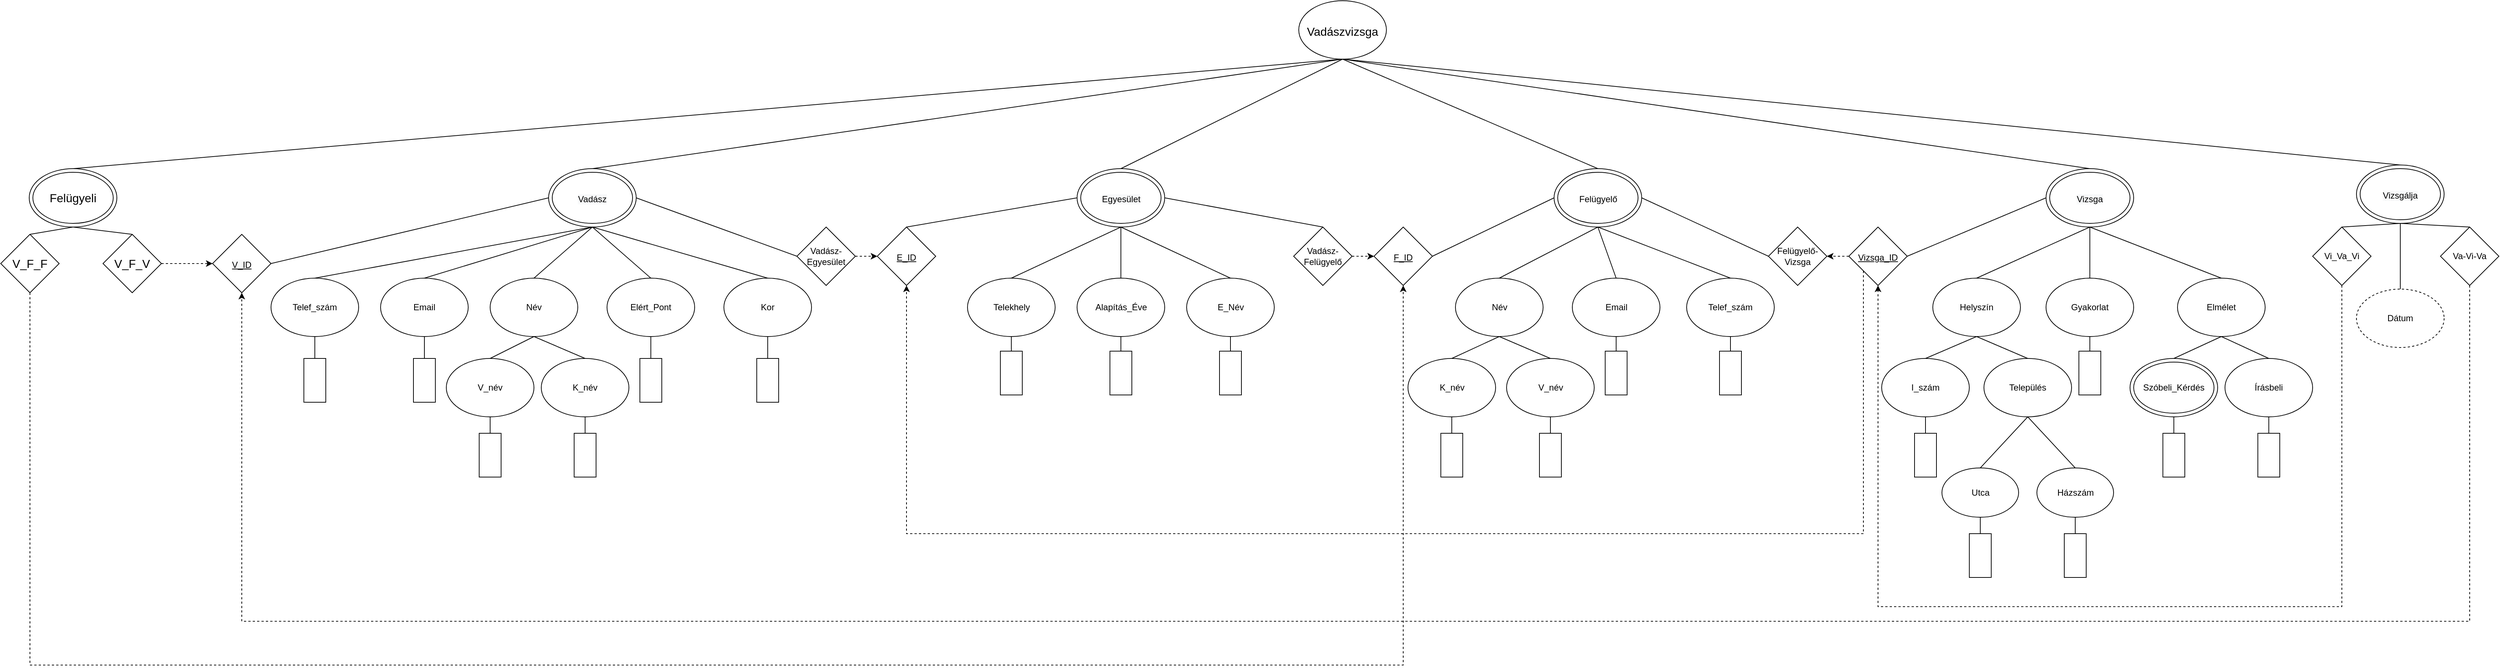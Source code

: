 <mxfile version="20.5.3" type="device"><diagram id="RTgnAq67ckF9Ge4l2F28" name="1 oldal"><mxGraphModel dx="6152" dy="1650" grid="1" gridSize="10" guides="1" tooltips="1" connect="1" arrows="1" fold="1" page="1" pageScale="1" pageWidth="827" pageHeight="1169" math="0" shadow="0"><root><mxCell id="0"/><mxCell id="1" parent="0"/><mxCell id="dfybag_pcMxfu88W1vox-279" value="&lt;font style=&quot;font-size: 16px;&quot;&gt;Vadászvizsga&lt;/font&gt;" style="ellipse;whiteSpace=wrap;html=1;fontSize=24;" parent="1" vertex="1"><mxGeometry x="-863" y="50" width="120" height="80" as="geometry"/></mxCell><mxCell id="dfybag_pcMxfu88W1vox-280" value="" style="ellipse;whiteSpace=wrap;html=1;fontSize=16;" parent="1" vertex="1"><mxGeometry x="-1890" y="280" width="120" height="80" as="geometry"/></mxCell><mxCell id="dfybag_pcMxfu88W1vox-281" value="" style="ellipse;whiteSpace=wrap;html=1;fontSize=16;" parent="1" vertex="1"><mxGeometry x="-513.5" y="280" width="120" height="80" as="geometry"/></mxCell><mxCell id="dfybag_pcMxfu88W1vox-282" value="" style="ellipse;whiteSpace=wrap;html=1;fontSize=16;" parent="1" vertex="1"><mxGeometry x="-1166.5" y="280" width="120" height="80" as="geometry"/></mxCell><mxCell id="dfybag_pcMxfu88W1vox-283" value="&lt;span style=&quot;color: rgb(0, 0, 0); font-family: Helvetica; font-size: 12px; font-style: normal; font-variant-ligatures: normal; font-variant-caps: normal; font-weight: 400; letter-spacing: normal; orphans: 2; text-align: center; text-indent: 0px; text-transform: none; widows: 2; word-spacing: 0px; -webkit-text-stroke-width: 0px; background-color: rgb(248, 249, 250); text-decoration-thickness: initial; text-decoration-style: initial; text-decoration-color: initial; float: none; display: inline !important;&quot;&gt;&lt;br&gt;&lt;/span&gt;" style="ellipse;whiteSpace=wrap;html=1;fontSize=16;" parent="1" vertex="1"><mxGeometry x="160" y="280" width="120" height="80" as="geometry"/></mxCell><mxCell id="dfybag_pcMxfu88W1vox-284" value="V_név" style="ellipse;whiteSpace=wrap;html=1;" parent="1" vertex="1"><mxGeometry x="-578.5" y="540" width="120" height="80" as="geometry"/></mxCell><mxCell id="dfybag_pcMxfu88W1vox-285" value="Név" style="ellipse;whiteSpace=wrap;html=1;" parent="1" vertex="1"><mxGeometry x="-648.5" y="430" width="120" height="80" as="geometry"/></mxCell><mxCell id="dfybag_pcMxfu88W1vox-287" value="Telef_szám" style="ellipse;whiteSpace=wrap;html=1;" parent="1" vertex="1"><mxGeometry x="-332" y="430" width="120" height="80" as="geometry"/></mxCell><mxCell id="dfybag_pcMxfu88W1vox-288" value="K_név" style="ellipse;whiteSpace=wrap;html=1;" parent="1" vertex="1"><mxGeometry x="-713.5" y="540" width="120" height="80" as="geometry"/></mxCell><mxCell id="dfybag_pcMxfu88W1vox-289" value="Elért_Pont" style="ellipse;whiteSpace=wrap;html=1;" parent="1" vertex="1"><mxGeometry x="-1810" y="430" width="120" height="80" as="geometry"/></mxCell><mxCell id="dfybag_pcMxfu88W1vox-290" value="Kor" style="ellipse;whiteSpace=wrap;html=1;" parent="1" vertex="1"><mxGeometry x="-1650" y="430" width="120" height="80" as="geometry"/></mxCell><mxCell id="dfybag_pcMxfu88W1vox-292" value="Név" style="ellipse;whiteSpace=wrap;html=1;" parent="1" vertex="1"><mxGeometry x="-1970" y="430" width="120" height="80" as="geometry"/></mxCell><mxCell id="dfybag_pcMxfu88W1vox-293" value="Email" style="ellipse;whiteSpace=wrap;html=1;" parent="1" vertex="1"><mxGeometry x="-2120" y="430" width="120" height="80" as="geometry"/></mxCell><mxCell id="dfybag_pcMxfu88W1vox-294" value="Telef_szám" style="ellipse;whiteSpace=wrap;html=1;" parent="1" vertex="1"><mxGeometry x="-2270" y="430" width="120" height="80" as="geometry"/></mxCell><mxCell id="dfybag_pcMxfu88W1vox-295" value="K_név" style="ellipse;whiteSpace=wrap;html=1;" parent="1" vertex="1"><mxGeometry x="-1900" y="540" width="120" height="80" as="geometry"/></mxCell><mxCell id="dfybag_pcMxfu88W1vox-296" value="V_név" style="ellipse;whiteSpace=wrap;html=1;" parent="1" vertex="1"><mxGeometry x="-2030" y="540" width="120" height="80" as="geometry"/></mxCell><mxCell id="dfybag_pcMxfu88W1vox-297" value="" style="endArrow=none;html=1;rounded=0;fontSize=24;entryX=0.5;entryY=1;entryDx=0;entryDy=0;exitX=0.5;exitY=0;exitDx=0;exitDy=0;" parent="1" source="dfybag_pcMxfu88W1vox-294" target="dfybag_pcMxfu88W1vox-280" edge="1"><mxGeometry width="50" height="50" relative="1" as="geometry"><mxPoint x="-1800" y="793.75" as="sourcePoint"/><mxPoint x="-1660" y="743.75" as="targetPoint"/></mxGeometry></mxCell><mxCell id="dfybag_pcMxfu88W1vox-298" value="" style="endArrow=none;html=1;rounded=0;fontSize=24;exitX=0.5;exitY=0;exitDx=0;exitDy=0;entryX=0.5;entryY=1;entryDx=0;entryDy=0;" parent="1" source="dfybag_pcMxfu88W1vox-293" target="dfybag_pcMxfu88W1vox-280" edge="1"><mxGeometry width="50" height="50" relative="1" as="geometry"><mxPoint x="-1740.0" y="521.25" as="sourcePoint"/><mxPoint x="-1660" y="743.75" as="targetPoint"/></mxGeometry></mxCell><mxCell id="dfybag_pcMxfu88W1vox-299" value="" style="endArrow=none;html=1;rounded=0;fontSize=24;exitX=0.5;exitY=0;exitDx=0;exitDy=0;entryX=0.5;entryY=1;entryDx=0;entryDy=0;" parent="1" source="dfybag_pcMxfu88W1vox-292" target="dfybag_pcMxfu88W1vox-280" edge="1"><mxGeometry width="50" height="50" relative="1" as="geometry"><mxPoint x="-1740.0" y="611.25" as="sourcePoint"/><mxPoint x="-1660" y="743.75" as="targetPoint"/></mxGeometry></mxCell><mxCell id="dfybag_pcMxfu88W1vox-300" value="" style="endArrow=none;html=1;rounded=0;fontSize=24;exitX=0.5;exitY=0;exitDx=0;exitDy=0;entryX=0.5;entryY=1;entryDx=0;entryDy=0;" parent="1" source="dfybag_pcMxfu88W1vox-289" target="dfybag_pcMxfu88W1vox-280" edge="1"><mxGeometry width="50" height="50" relative="1" as="geometry"><mxPoint x="-1730.0" y="621.25" as="sourcePoint"/><mxPoint x="-1660" y="743.75" as="targetPoint"/></mxGeometry></mxCell><mxCell id="dfybag_pcMxfu88W1vox-301" value="" style="endArrow=none;html=1;rounded=0;fontSize=24;exitX=0.5;exitY=0;exitDx=0;exitDy=0;entryX=0.5;entryY=1;entryDx=0;entryDy=0;" parent="1" source="dfybag_pcMxfu88W1vox-290" target="dfybag_pcMxfu88W1vox-280" edge="1"><mxGeometry width="50" height="50" relative="1" as="geometry"><mxPoint x="-1720.0" y="631.25" as="sourcePoint"/><mxPoint x="-1830" y="370" as="targetPoint"/></mxGeometry></mxCell><mxCell id="dfybag_pcMxfu88W1vox-303" value="" style="endArrow=none;html=1;rounded=0;fontSize=24;exitX=0.5;exitY=0;exitDx=0;exitDy=0;entryX=0.5;entryY=1;entryDx=0;entryDy=0;" parent="1" source="dfybag_pcMxfu88W1vox-296" target="dfybag_pcMxfu88W1vox-292" edge="1"><mxGeometry width="50" height="50" relative="1" as="geometry"><mxPoint x="-1730.0" y="651.25" as="sourcePoint"/><mxPoint x="-1640" y="793.75" as="targetPoint"/></mxGeometry></mxCell><mxCell id="dfybag_pcMxfu88W1vox-304" value="" style="endArrow=none;html=1;rounded=0;fontSize=24;exitX=0.5;exitY=0;exitDx=0;exitDy=0;entryX=0.5;entryY=1;entryDx=0;entryDy=0;" parent="1" source="dfybag_pcMxfu88W1vox-295" target="dfybag_pcMxfu88W1vox-292" edge="1"><mxGeometry width="50" height="50" relative="1" as="geometry"><mxPoint x="-1720.0" y="661.25" as="sourcePoint"/><mxPoint x="-1630" y="803.75" as="targetPoint"/></mxGeometry></mxCell><mxCell id="dfybag_pcMxfu88W1vox-305" value="Email" style="ellipse;whiteSpace=wrap;html=1;" parent="1" vertex="1"><mxGeometry x="-488.5" y="430" width="120" height="80" as="geometry"/></mxCell><mxCell id="dfybag_pcMxfu88W1vox-306" value="" style="endArrow=none;html=1;rounded=0;fontSize=24;exitX=1;exitY=0.5;exitDx=0;exitDy=0;entryX=0;entryY=0.5;entryDx=0;entryDy=0;" parent="1" source="dfybag_pcMxfu88W1vox-401" target="dfybag_pcMxfu88W1vox-281" edge="1"><mxGeometry width="50" height="50" relative="1" as="geometry"><mxPoint x="-660.5" y="430.0" as="sourcePoint"/><mxPoint x="-353.5" y="570" as="targetPoint"/></mxGeometry></mxCell><mxCell id="dfybag_pcMxfu88W1vox-307" value="" style="endArrow=none;html=1;rounded=0;fontSize=24;exitX=0.5;exitY=0;exitDx=0;exitDy=0;entryX=0.5;entryY=1;entryDx=0;entryDy=0;" parent="1" source="dfybag_pcMxfu88W1vox-285" target="dfybag_pcMxfu88W1vox-281" edge="1"><mxGeometry width="50" height="50" relative="1" as="geometry"><mxPoint x="-433.5" y="600" as="sourcePoint"/><mxPoint x="-353.5" y="570" as="targetPoint"/></mxGeometry></mxCell><mxCell id="dfybag_pcMxfu88W1vox-308" value="" style="endArrow=none;html=1;rounded=0;fontSize=24;exitX=0.5;exitY=0;exitDx=0;exitDy=0;entryX=0.5;entryY=1;entryDx=0;entryDy=0;" parent="1" source="dfybag_pcMxfu88W1vox-305" target="dfybag_pcMxfu88W1vox-281" edge="1"><mxGeometry width="50" height="50" relative="1" as="geometry"><mxPoint x="-423.5" y="610" as="sourcePoint"/><mxPoint x="-543.5" y="380" as="targetPoint"/></mxGeometry></mxCell><mxCell id="dfybag_pcMxfu88W1vox-309" value="" style="endArrow=none;html=1;rounded=0;fontSize=24;exitX=0.5;exitY=0;exitDx=0;exitDy=0;entryX=0.5;entryY=1;entryDx=0;entryDy=0;" parent="1" source="dfybag_pcMxfu88W1vox-287" target="dfybag_pcMxfu88W1vox-281" edge="1"><mxGeometry width="50" height="50" relative="1" as="geometry"><mxPoint x="-413.5" y="620" as="sourcePoint"/><mxPoint x="-353.5" y="570" as="targetPoint"/></mxGeometry></mxCell><mxCell id="dfybag_pcMxfu88W1vox-310" value="" style="endArrow=none;html=1;rounded=0;fontSize=24;exitX=0.5;exitY=0;exitDx=0;exitDy=0;entryX=0.5;entryY=1;entryDx=0;entryDy=0;" parent="1" source="dfybag_pcMxfu88W1vox-288" target="dfybag_pcMxfu88W1vox-285" edge="1"><mxGeometry width="50" height="50" relative="1" as="geometry"><mxPoint x="-538.5" y="600" as="sourcePoint"/><mxPoint x="-668.5" y="685" as="targetPoint"/></mxGeometry></mxCell><mxCell id="dfybag_pcMxfu88W1vox-311" value="" style="endArrow=none;html=1;rounded=0;fontSize=24;exitX=0.5;exitY=1;exitDx=0;exitDy=0;entryX=0.5;entryY=0;entryDx=0;entryDy=0;" parent="1" source="dfybag_pcMxfu88W1vox-285" target="dfybag_pcMxfu88W1vox-284" edge="1"><mxGeometry width="50" height="50" relative="1" as="geometry"><mxPoint x="-668.5" y="685" as="sourcePoint"/><mxPoint x="-658.5" y="695" as="targetPoint"/></mxGeometry></mxCell><mxCell id="dfybag_pcMxfu88W1vox-312" value="&lt;span style=&quot;color: rgb(0, 0, 0); font-family: Helvetica; font-size: 12px; font-style: normal; font-variant-ligatures: normal; font-variant-caps: normal; font-weight: 400; letter-spacing: normal; orphans: 2; text-align: center; text-indent: 0px; text-transform: none; widows: 2; word-spacing: 0px; -webkit-text-stroke-width: 0px; background-color: rgb(248, 249, 250); text-decoration-thickness: initial; text-decoration-style: initial; text-decoration-color: initial; float: none; display: inline !important;&quot;&gt;Vadász&lt;/span&gt;" style="ellipse;whiteSpace=wrap;html=1;fontSize=16;" parent="1" vertex="1"><mxGeometry x="-1885" y="285" width="110" height="70" as="geometry"/></mxCell><mxCell id="dfybag_pcMxfu88W1vox-313" value="&lt;span style=&quot;font-size: 12px;&quot;&gt;Felügyelő&lt;/span&gt;" style="ellipse;whiteSpace=wrap;html=1;fontSize=16;" parent="1" vertex="1"><mxGeometry x="-508.5" y="285" width="110" height="70" as="geometry"/></mxCell><mxCell id="dfybag_pcMxfu88W1vox-314" value="&lt;span style=&quot;color: rgb(0, 0, 0); font-family: Helvetica; font-size: 12px; font-style: normal; font-variant-ligatures: normal; font-variant-caps: normal; font-weight: 400; letter-spacing: normal; orphans: 2; text-align: center; text-indent: 0px; text-transform: none; widows: 2; word-spacing: 0px; -webkit-text-stroke-width: 0px; background-color: rgb(248, 249, 250); text-decoration-thickness: initial; text-decoration-style: initial; text-decoration-color: initial; float: none; display: inline !important;&quot;&gt;Egyesület&lt;/span&gt;" style="ellipse;whiteSpace=wrap;html=1;fontSize=16;" parent="1" vertex="1"><mxGeometry x="-1161.5" y="285" width="110" height="70" as="geometry"/></mxCell><mxCell id="dfybag_pcMxfu88W1vox-315" value="&lt;span style=&quot;color: rgb(0, 0, 0); font-family: Helvetica; font-size: 12px; font-style: normal; font-variant-ligatures: normal; font-variant-caps: normal; font-weight: 400; letter-spacing: normal; orphans: 2; text-align: center; text-indent: 0px; text-transform: none; widows: 2; word-spacing: 0px; -webkit-text-stroke-width: 0px; background-color: rgb(248, 249, 250); text-decoration-thickness: initial; text-decoration-style: initial; text-decoration-color: initial; float: none; display: inline !important;&quot;&gt;Vizsga&lt;br&gt;&lt;/span&gt;" style="ellipse;whiteSpace=wrap;html=1;fontSize=16;" parent="1" vertex="1"><mxGeometry x="165" y="285" width="110" height="70" as="geometry"/></mxCell><mxCell id="dfybag_pcMxfu88W1vox-317" value="" style="rounded=0;whiteSpace=wrap;html=1;fontSize=16;" parent="1" vertex="1"><mxGeometry x="-2225" y="540" width="30" height="60" as="geometry"/></mxCell><mxCell id="dfybag_pcMxfu88W1vox-318" value="" style="rounded=0;whiteSpace=wrap;html=1;fontSize=16;" parent="1" vertex="1"><mxGeometry x="-2075" y="540" width="30" height="60" as="geometry"/></mxCell><mxCell id="dfybag_pcMxfu88W1vox-319" value="" style="rounded=0;whiteSpace=wrap;html=1;fontSize=16;" parent="1" vertex="1"><mxGeometry x="-1985" y="642.5" width="30" height="60" as="geometry"/></mxCell><mxCell id="dfybag_pcMxfu88W1vox-320" value="" style="rounded=0;whiteSpace=wrap;html=1;fontSize=16;" parent="1" vertex="1"><mxGeometry x="-1855" y="642.5" width="30" height="60" as="geometry"/></mxCell><mxCell id="dfybag_pcMxfu88W1vox-321" value="" style="rounded=0;whiteSpace=wrap;html=1;fontSize=16;" parent="1" vertex="1"><mxGeometry x="-1765" y="540" width="30" height="60" as="geometry"/></mxCell><mxCell id="dfybag_pcMxfu88W1vox-322" value="" style="rounded=0;whiteSpace=wrap;html=1;fontSize=16;" parent="1" vertex="1"><mxGeometry x="-1605" y="540" width="30" height="60" as="geometry"/></mxCell><mxCell id="dfybag_pcMxfu88W1vox-324" value="" style="endArrow=none;html=1;rounded=0;fontSize=16;entryX=0.5;entryY=1;entryDx=0;entryDy=0;exitX=0.5;exitY=0;exitDx=0;exitDy=0;" parent="1" source="dfybag_pcMxfu88W1vox-317" target="dfybag_pcMxfu88W1vox-294" edge="1"><mxGeometry width="50" height="50" relative="1" as="geometry"><mxPoint x="-1800" y="660" as="sourcePoint"/><mxPoint x="-1750" y="610" as="targetPoint"/></mxGeometry></mxCell><mxCell id="dfybag_pcMxfu88W1vox-325" value="" style="endArrow=none;html=1;rounded=0;fontSize=16;entryX=0.5;entryY=1;entryDx=0;entryDy=0;exitX=0.5;exitY=0;exitDx=0;exitDy=0;" parent="1" source="dfybag_pcMxfu88W1vox-318" target="dfybag_pcMxfu88W1vox-293" edge="1"><mxGeometry width="50" height="50" relative="1" as="geometry"><mxPoint x="-2200" y="550" as="sourcePoint"/><mxPoint x="-2200" y="520" as="targetPoint"/></mxGeometry></mxCell><mxCell id="dfybag_pcMxfu88W1vox-326" value="" style="endArrow=none;html=1;rounded=0;fontSize=16;entryX=0.5;entryY=1;entryDx=0;entryDy=0;exitX=0.5;exitY=0;exitDx=0;exitDy=0;" parent="1" source="dfybag_pcMxfu88W1vox-319" target="dfybag_pcMxfu88W1vox-296" edge="1"><mxGeometry width="50" height="50" relative="1" as="geometry"><mxPoint x="-2190" y="560" as="sourcePoint"/><mxPoint x="-2190" y="530" as="targetPoint"/></mxGeometry></mxCell><mxCell id="dfybag_pcMxfu88W1vox-327" value="" style="endArrow=none;html=1;rounded=0;fontSize=16;entryX=0.5;entryY=1;entryDx=0;entryDy=0;exitX=0.5;exitY=0;exitDx=0;exitDy=0;" parent="1" source="dfybag_pcMxfu88W1vox-320" target="dfybag_pcMxfu88W1vox-295" edge="1"><mxGeometry width="50" height="50" relative="1" as="geometry"><mxPoint x="-2180" y="570" as="sourcePoint"/><mxPoint x="-2180" y="540" as="targetPoint"/></mxGeometry></mxCell><mxCell id="dfybag_pcMxfu88W1vox-328" value="" style="endArrow=none;html=1;rounded=0;fontSize=16;entryX=0.5;entryY=1;entryDx=0;entryDy=0;exitX=0.5;exitY=0;exitDx=0;exitDy=0;" parent="1" source="dfybag_pcMxfu88W1vox-321" target="dfybag_pcMxfu88W1vox-289" edge="1"><mxGeometry width="50" height="50" relative="1" as="geometry"><mxPoint x="-1830" y="652.5" as="sourcePoint"/><mxPoint x="-1830" y="630" as="targetPoint"/></mxGeometry></mxCell><mxCell id="dfybag_pcMxfu88W1vox-329" value="" style="endArrow=none;html=1;rounded=0;fontSize=16;entryX=0.5;entryY=1;entryDx=0;entryDy=0;exitX=0.5;exitY=0;exitDx=0;exitDy=0;" parent="1" source="dfybag_pcMxfu88W1vox-322" target="dfybag_pcMxfu88W1vox-290" edge="1"><mxGeometry width="50" height="50" relative="1" as="geometry"><mxPoint x="-1740" y="550" as="sourcePoint"/><mxPoint x="-1740" y="520" as="targetPoint"/></mxGeometry></mxCell><mxCell id="dfybag_pcMxfu88W1vox-332" value="" style="rounded=0;whiteSpace=wrap;html=1;fontSize=16;" parent="1" vertex="1"><mxGeometry x="-668.5" y="642.5" width="30" height="60" as="geometry"/></mxCell><mxCell id="dfybag_pcMxfu88W1vox-333" value="" style="rounded=0;whiteSpace=wrap;html=1;fontSize=16;" parent="1" vertex="1"><mxGeometry x="-533.5" y="642.5" width="30" height="60" as="geometry"/></mxCell><mxCell id="dfybag_pcMxfu88W1vox-334" value="" style="rounded=0;whiteSpace=wrap;html=1;fontSize=16;" parent="1" vertex="1"><mxGeometry x="-443.5" y="530" width="30" height="60" as="geometry"/></mxCell><mxCell id="dfybag_pcMxfu88W1vox-335" value="" style="rounded=0;whiteSpace=wrap;html=1;fontSize=16;" parent="1" vertex="1"><mxGeometry x="-287" y="530" width="30" height="60" as="geometry"/></mxCell><mxCell id="dfybag_pcMxfu88W1vox-337" value="" style="endArrow=none;html=1;rounded=0;fontSize=24;exitX=0.5;exitY=0;exitDx=0;exitDy=0;entryX=0.5;entryY=1;entryDx=0;entryDy=0;" parent="1" source="dfybag_pcMxfu88W1vox-332" target="dfybag_pcMxfu88W1vox-288" edge="1"><mxGeometry width="50" height="50" relative="1" as="geometry"><mxPoint x="-735.5" y="540" as="sourcePoint"/><mxPoint x="-735.5" y="520" as="targetPoint"/></mxGeometry></mxCell><mxCell id="dfybag_pcMxfu88W1vox-338" value="" style="endArrow=none;html=1;rounded=0;fontSize=24;exitX=0.5;exitY=0;exitDx=0;exitDy=0;entryX=0.5;entryY=1;entryDx=0;entryDy=0;" parent="1" source="dfybag_pcMxfu88W1vox-333" target="dfybag_pcMxfu88W1vox-284" edge="1"><mxGeometry width="50" height="50" relative="1" as="geometry"><mxPoint x="-643.5" y="652.5" as="sourcePoint"/><mxPoint x="-643.5" y="630" as="targetPoint"/></mxGeometry></mxCell><mxCell id="dfybag_pcMxfu88W1vox-339" value="" style="endArrow=none;html=1;rounded=0;fontSize=24;entryX=0.5;entryY=1;entryDx=0;entryDy=0;exitX=0.5;exitY=0;exitDx=0;exitDy=0;" parent="1" source="dfybag_pcMxfu88W1vox-334" target="dfybag_pcMxfu88W1vox-305" edge="1"><mxGeometry width="50" height="50" relative="1" as="geometry"><mxPoint x="-468.5" y="520" as="sourcePoint"/><mxPoint x="-508.5" y="630" as="targetPoint"/></mxGeometry></mxCell><mxCell id="dfybag_pcMxfu88W1vox-340" value="" style="endArrow=none;html=1;rounded=0;fontSize=24;exitX=0.5;exitY=0;exitDx=0;exitDy=0;entryX=0.5;entryY=1;entryDx=0;entryDy=0;" parent="1" source="dfybag_pcMxfu88W1vox-335" target="dfybag_pcMxfu88W1vox-287" edge="1"><mxGeometry width="50" height="50" relative="1" as="geometry"><mxPoint x="-418.5" y="540" as="sourcePoint"/><mxPoint x="-248.5" y="520" as="targetPoint"/></mxGeometry></mxCell><mxCell id="dfybag_pcMxfu88W1vox-341" value="E_Név" style="ellipse;whiteSpace=wrap;html=1;" parent="1" vertex="1"><mxGeometry x="-1016.5" y="430" width="120" height="80" as="geometry"/></mxCell><mxCell id="dfybag_pcMxfu88W1vox-342" value="Telekhely" style="ellipse;whiteSpace=wrap;html=1;" parent="1" vertex="1"><mxGeometry x="-1316.5" y="430" width="120" height="80" as="geometry"/></mxCell><mxCell id="dfybag_pcMxfu88W1vox-343" value="Alapítás_Éve" style="ellipse;whiteSpace=wrap;html=1;" parent="1" vertex="1"><mxGeometry x="-1166.5" y="430" width="120" height="80" as="geometry"/></mxCell><mxCell id="dfybag_pcMxfu88W1vox-345" value="" style="endArrow=none;html=1;rounded=0;fontSize=24;exitX=0.5;exitY=0;exitDx=0;exitDy=0;entryX=0.5;entryY=1;entryDx=0;entryDy=0;" parent="1" source="dfybag_pcMxfu88W1vox-341" target="dfybag_pcMxfu88W1vox-282" edge="1"><mxGeometry width="50" height="50" relative="1" as="geometry"><mxPoint x="-1956.5" y="407.5" as="sourcePoint"/><mxPoint x="-1046.5" y="480" as="targetPoint"/></mxGeometry></mxCell><mxCell id="dfybag_pcMxfu88W1vox-347" value="" style="endArrow=none;html=1;rounded=0;fontSize=24;exitX=0.5;exitY=0;exitDx=0;exitDy=0;entryX=0.5;entryY=1;entryDx=0;entryDy=0;" parent="1" source="dfybag_pcMxfu88W1vox-343" target="dfybag_pcMxfu88W1vox-282" edge="1"><mxGeometry width="50" height="50" relative="1" as="geometry"><mxPoint x="-946.5" y="370" as="sourcePoint"/><mxPoint x="-1046.5" y="480" as="targetPoint"/></mxGeometry></mxCell><mxCell id="dfybag_pcMxfu88W1vox-348" value="" style="endArrow=none;html=1;rounded=0;fontSize=24;exitX=0.5;exitY=0;exitDx=0;exitDy=0;entryX=0.5;entryY=1;entryDx=0;entryDy=0;" parent="1" source="dfybag_pcMxfu88W1vox-342" target="dfybag_pcMxfu88W1vox-282" edge="1"><mxGeometry width="50" height="50" relative="1" as="geometry"><mxPoint x="-936.5" y="380" as="sourcePoint"/><mxPoint x="-1046.5" y="480" as="targetPoint"/></mxGeometry></mxCell><mxCell id="dfybag_pcMxfu88W1vox-349" value="" style="rounded=0;whiteSpace=wrap;html=1;fontSize=16;" parent="1" vertex="1"><mxGeometry x="-1271.5" y="530" width="30" height="60" as="geometry"/></mxCell><mxCell id="dfybag_pcMxfu88W1vox-350" value="" style="endArrow=none;html=1;rounded=0;fontSize=24;exitX=0.5;exitY=0;exitDx=0;exitDy=0;entryX=0.5;entryY=1;entryDx=0;entryDy=0;" parent="1" source="dfybag_pcMxfu88W1vox-349" target="dfybag_pcMxfu88W1vox-342" edge="1"><mxGeometry width="50" height="50" relative="1" as="geometry"><mxPoint x="-1403" y="540" as="sourcePoint"/><mxPoint x="-1201.5" y="550" as="targetPoint"/></mxGeometry></mxCell><mxCell id="dfybag_pcMxfu88W1vox-351" value="" style="rounded=0;whiteSpace=wrap;html=1;fontSize=16;" parent="1" vertex="1"><mxGeometry x="-1121.5" y="530" width="30" height="60" as="geometry"/></mxCell><mxCell id="dfybag_pcMxfu88W1vox-353" value="" style="rounded=0;whiteSpace=wrap;html=1;fontSize=16;" parent="1" vertex="1"><mxGeometry x="-971.5" y="530" width="30" height="60" as="geometry"/></mxCell><mxCell id="dfybag_pcMxfu88W1vox-354" value="" style="endArrow=none;html=1;rounded=0;fontSize=24;exitX=0.5;exitY=0;exitDx=0;exitDy=0;entryX=0.5;entryY=1;entryDx=0;entryDy=0;" parent="1" source="dfybag_pcMxfu88W1vox-351" target="dfybag_pcMxfu88W1vox-343" edge="1"><mxGeometry width="50" height="50" relative="1" as="geometry"><mxPoint x="-1246.5" y="540" as="sourcePoint"/><mxPoint x="-1246.5" y="520" as="targetPoint"/></mxGeometry></mxCell><mxCell id="dfybag_pcMxfu88W1vox-356" value="" style="endArrow=none;html=1;rounded=0;fontSize=24;exitX=0.5;exitY=0;exitDx=0;exitDy=0;entryX=0.5;entryY=1;entryDx=0;entryDy=0;" parent="1" source="dfybag_pcMxfu88W1vox-353" target="dfybag_pcMxfu88W1vox-341" edge="1"><mxGeometry width="50" height="50" relative="1" as="geometry"><mxPoint x="-1376.5" y="560" as="sourcePoint"/><mxPoint x="-1376.5" y="540" as="targetPoint"/></mxGeometry></mxCell><mxCell id="dfybag_pcMxfu88W1vox-357" value="" style="ellipse;whiteSpace=wrap;html=1;" parent="1" vertex="1"><mxGeometry x="275" y="540" width="120" height="80" as="geometry"/></mxCell><mxCell id="dfybag_pcMxfu88W1vox-358" value="Gyakorlat" style="ellipse;whiteSpace=wrap;html=1;" parent="1" vertex="1"><mxGeometry x="160" y="430" width="120" height="80" as="geometry"/></mxCell><mxCell id="dfybag_pcMxfu88W1vox-359" value="Helyszín" style="ellipse;whiteSpace=wrap;html=1;" parent="1" vertex="1"><mxGeometry x="5" y="430" width="120" height="80" as="geometry"/></mxCell><mxCell id="dfybag_pcMxfu88W1vox-361" value="Elmélet" style="ellipse;whiteSpace=wrap;html=1;" parent="1" vertex="1"><mxGeometry x="340" y="430" width="120" height="80" as="geometry"/></mxCell><mxCell id="dfybag_pcMxfu88W1vox-362" value="Írásbeli" style="ellipse;whiteSpace=wrap;html=1;" parent="1" vertex="1"><mxGeometry x="405" y="540" width="120" height="80" as="geometry"/></mxCell><mxCell id="dfybag_pcMxfu88W1vox-363" value="I_szám" style="ellipse;whiteSpace=wrap;html=1;" parent="1" vertex="1"><mxGeometry x="-65" y="540" width="120" height="80" as="geometry"/></mxCell><mxCell id="dfybag_pcMxfu88W1vox-364" value="Település" style="ellipse;whiteSpace=wrap;html=1;" parent="1" vertex="1"><mxGeometry x="75" y="540" width="120" height="80" as="geometry"/></mxCell><mxCell id="dfybag_pcMxfu88W1vox-365" value="Házszám" style="ellipse;whiteSpace=wrap;html=1;" parent="1" vertex="1"><mxGeometry x="147.5" y="690" width="105" height="67.5" as="geometry"/></mxCell><mxCell id="dfybag_pcMxfu88W1vox-366" value="Utca" style="ellipse;whiteSpace=wrap;html=1;" parent="1" vertex="1"><mxGeometry x="17.5" y="690" width="105" height="67.5" as="geometry"/></mxCell><mxCell id="dfybag_pcMxfu88W1vox-367" value="" style="endArrow=none;html=1;rounded=0;fontSize=24;exitX=0.5;exitY=0;exitDx=0;exitDy=0;entryX=0.5;entryY=1;entryDx=0;entryDy=0;" parent="1" source="dfybag_pcMxfu88W1vox-358" target="dfybag_pcMxfu88W1vox-283" edge="1"><mxGeometry width="50" height="50" relative="1" as="geometry"><mxPoint x="480" y="310" as="sourcePoint"/><mxPoint x="390" y="500.0" as="targetPoint"/></mxGeometry></mxCell><mxCell id="dfybag_pcMxfu88W1vox-369" value="" style="endArrow=none;html=1;rounded=0;fontSize=24;exitX=0.5;exitY=0;exitDx=0;exitDy=0;entryX=0.5;entryY=1;entryDx=0;entryDy=0;" parent="1" source="dfybag_pcMxfu88W1vox-361" target="dfybag_pcMxfu88W1vox-283" edge="1"><mxGeometry width="50" height="50" relative="1" as="geometry"><mxPoint x="480" y="567.5" as="sourcePoint"/><mxPoint x="390" y="500.0" as="targetPoint"/></mxGeometry></mxCell><mxCell id="dfybag_pcMxfu88W1vox-370" value="" style="endArrow=none;html=1;rounded=0;fontSize=24;exitX=0.5;exitY=0;exitDx=0;exitDy=0;entryX=0.5;entryY=1;entryDx=0;entryDy=0;" parent="1" source="dfybag_pcMxfu88W1vox-359" target="dfybag_pcMxfu88W1vox-283" edge="1"><mxGeometry width="50" height="50" relative="1" as="geometry"><mxPoint x="480" y="662.5" as="sourcePoint"/><mxPoint x="390" y="500.0" as="targetPoint"/></mxGeometry></mxCell><mxCell id="dfybag_pcMxfu88W1vox-371" value="" style="endArrow=none;html=1;rounded=0;fontSize=24;exitX=0.5;exitY=0;exitDx=0;exitDy=0;entryX=0.5;entryY=1;entryDx=0;entryDy=0;" parent="1" source="dfybag_pcMxfu88W1vox-362" target="dfybag_pcMxfu88W1vox-361" edge="1"><mxGeometry width="50" height="50" relative="1" as="geometry"><mxPoint x="390" y="570" as="sourcePoint"/><mxPoint x="310" y="317.5" as="targetPoint"/></mxGeometry></mxCell><mxCell id="dfybag_pcMxfu88W1vox-372" value="" style="endArrow=none;html=1;rounded=0;fontSize=24;entryX=0.5;entryY=1;entryDx=0;entryDy=0;exitX=0.5;exitY=0;exitDx=0;exitDy=0;" parent="1" source="dfybag_pcMxfu88W1vox-357" target="dfybag_pcMxfu88W1vox-361" edge="1"><mxGeometry width="50" height="50" relative="1" as="geometry"><mxPoint x="410" y="530" as="sourcePoint"/><mxPoint x="510" y="470" as="targetPoint"/></mxGeometry></mxCell><mxCell id="dfybag_pcMxfu88W1vox-373" value="" style="endArrow=none;html=1;rounded=0;fontSize=24;exitX=0.5;exitY=1;exitDx=0;exitDy=0;entryX=0.5;entryY=0;entryDx=0;entryDy=0;" parent="1" source="dfybag_pcMxfu88W1vox-359" target="dfybag_pcMxfu88W1vox-363" edge="1"><mxGeometry width="50" height="50" relative="1" as="geometry"><mxPoint x="225" y="762.5" as="sourcePoint"/><mxPoint x="145" y="510" as="targetPoint"/></mxGeometry></mxCell><mxCell id="dfybag_pcMxfu88W1vox-374" value="" style="endArrow=none;html=1;rounded=0;fontSize=24;exitX=0.5;exitY=1;exitDx=0;exitDy=0;entryX=0.5;entryY=0;entryDx=0;entryDy=0;" parent="1" source="dfybag_pcMxfu88W1vox-359" target="dfybag_pcMxfu88W1vox-364" edge="1"><mxGeometry width="50" height="50" relative="1" as="geometry"><mxPoint x="345" y="762.5" as="sourcePoint"/><mxPoint x="405" y="713.75" as="targetPoint"/></mxGeometry></mxCell><mxCell id="dfybag_pcMxfu88W1vox-375" value="" style="endArrow=none;html=1;rounded=0;fontSize=24;exitX=0.5;exitY=1;exitDx=0;exitDy=0;entryX=0.5;entryY=0;entryDx=0;entryDy=0;" parent="1" source="dfybag_pcMxfu88W1vox-364" target="dfybag_pcMxfu88W1vox-365" edge="1"><mxGeometry width="50" height="50" relative="1" as="geometry"><mxPoint x="345" y="762.5" as="sourcePoint"/><mxPoint x="405" y="811.25" as="targetPoint"/></mxGeometry></mxCell><mxCell id="dfybag_pcMxfu88W1vox-376" value="" style="endArrow=none;html=1;rounded=0;fontSize=24;exitX=0.5;exitY=1;exitDx=0;exitDy=0;entryX=0.5;entryY=0;entryDx=0;entryDy=0;" parent="1" source="dfybag_pcMxfu88W1vox-364" target="dfybag_pcMxfu88W1vox-366" edge="1"><mxGeometry width="50" height="50" relative="1" as="geometry"><mxPoint x="525" y="811.25" as="sourcePoint"/><mxPoint x="585" y="766.25" as="targetPoint"/></mxGeometry></mxCell><mxCell id="dfybag_pcMxfu88W1vox-377" value="Szóbeli_Kérdés" style="ellipse;whiteSpace=wrap;html=1;" parent="1" vertex="1"><mxGeometry x="280" y="545" width="110" height="70" as="geometry"/></mxCell><mxCell id="dfybag_pcMxfu88W1vox-378" value="" style="rounded=0;whiteSpace=wrap;html=1;fontSize=16;" parent="1" vertex="1"><mxGeometry x="205" y="530" width="30" height="60" as="geometry"/></mxCell><mxCell id="dfybag_pcMxfu88W1vox-380" value="" style="rounded=0;whiteSpace=wrap;html=1;fontSize=16;" parent="1" vertex="1"><mxGeometry x="-20" y="642.5" width="30" height="60" as="geometry"/></mxCell><mxCell id="dfybag_pcMxfu88W1vox-381" value="" style="rounded=0;whiteSpace=wrap;html=1;fontSize=16;" parent="1" vertex="1"><mxGeometry x="55" y="780" width="30" height="60" as="geometry"/></mxCell><mxCell id="dfybag_pcMxfu88W1vox-382" value="" style="rounded=0;whiteSpace=wrap;html=1;fontSize=16;" parent="1" vertex="1"><mxGeometry x="185" y="780" width="30" height="60" as="geometry"/></mxCell><mxCell id="dfybag_pcMxfu88W1vox-385" value="" style="endArrow=none;html=1;rounded=0;fontSize=24;exitX=0.5;exitY=1;exitDx=0;exitDy=0;entryX=0.5;entryY=0;entryDx=0;entryDy=0;" parent="1" source="dfybag_pcMxfu88W1vox-358" target="dfybag_pcMxfu88W1vox-378" edge="1"><mxGeometry width="50" height="50" relative="1" as="geometry"><mxPoint x="65" y="510" as="sourcePoint"/><mxPoint x="135" y="540" as="targetPoint"/></mxGeometry></mxCell><mxCell id="dfybag_pcMxfu88W1vox-386" value="" style="rounded=0;whiteSpace=wrap;html=1;fontSize=16;" parent="1" vertex="1"><mxGeometry x="320" y="642.5" width="30" height="60" as="geometry"/></mxCell><mxCell id="dfybag_pcMxfu88W1vox-387" value="" style="rounded=0;whiteSpace=wrap;html=1;fontSize=16;" parent="1" vertex="1"><mxGeometry x="450" y="642.5" width="30" height="60" as="geometry"/></mxCell><mxCell id="dfybag_pcMxfu88W1vox-389" value="" style="endArrow=none;html=1;rounded=0;fontSize=24;exitX=0.5;exitY=1;exitDx=0;exitDy=0;entryX=0.5;entryY=0;entryDx=0;entryDy=0;" parent="1" source="dfybag_pcMxfu88W1vox-357" target="dfybag_pcMxfu88W1vox-386" edge="1"><mxGeometry width="50" height="50" relative="1" as="geometry"><mxPoint x="250" y="520" as="sourcePoint"/><mxPoint x="250" y="540" as="targetPoint"/></mxGeometry></mxCell><mxCell id="dfybag_pcMxfu88W1vox-390" value="" style="endArrow=none;html=1;rounded=0;fontSize=24;exitX=0.5;exitY=1;exitDx=0;exitDy=0;entryX=0.5;entryY=0;entryDx=0;entryDy=0;" parent="1" source="dfybag_pcMxfu88W1vox-362" target="dfybag_pcMxfu88W1vox-387" edge="1"><mxGeometry width="50" height="50" relative="1" as="geometry"><mxPoint x="345" y="630" as="sourcePoint"/><mxPoint x="342" y="652.5" as="targetPoint"/></mxGeometry></mxCell><mxCell id="dfybag_pcMxfu88W1vox-391" value="" style="endArrow=none;html=1;rounded=0;fontSize=24;exitX=0.5;exitY=0;exitDx=0;exitDy=0;entryX=0.5;entryY=1;entryDx=0;entryDy=0;" parent="1" source="dfybag_pcMxfu88W1vox-280" target="dfybag_pcMxfu88W1vox-279" edge="1"><mxGeometry width="50" height="50" relative="1" as="geometry"><mxPoint x="-1420" y="440" as="sourcePoint"/><mxPoint x="-1820" y="370" as="targetPoint"/></mxGeometry></mxCell><mxCell id="dfybag_pcMxfu88W1vox-392" value="" style="endArrow=none;html=1;rounded=0;fontSize=24;exitX=0.5;exitY=0;exitDx=0;exitDy=0;entryX=0.5;entryY=1;entryDx=0;entryDy=0;" parent="1" source="dfybag_pcMxfu88W1vox-281" target="dfybag_pcMxfu88W1vox-279" edge="1"><mxGeometry width="50" height="50" relative="1" as="geometry"><mxPoint x="-1410" y="450" as="sourcePoint"/><mxPoint x="-1810" y="380" as="targetPoint"/></mxGeometry></mxCell><mxCell id="dfybag_pcMxfu88W1vox-393" value="" style="endArrow=none;html=1;rounded=0;fontSize=24;exitX=0.5;exitY=0;exitDx=0;exitDy=0;entryX=0.5;entryY=1;entryDx=0;entryDy=0;" parent="1" source="dfybag_pcMxfu88W1vox-282" target="dfybag_pcMxfu88W1vox-279" edge="1"><mxGeometry width="50" height="50" relative="1" as="geometry"><mxPoint x="-1060" y="270" as="sourcePoint"/><mxPoint x="-1210" y="180" as="targetPoint"/></mxGeometry></mxCell><mxCell id="dfybag_pcMxfu88W1vox-394" value="" style="endArrow=none;html=1;rounded=0;fontSize=24;exitX=0.5;exitY=0;exitDx=0;exitDy=0;entryX=0.5;entryY=1;entryDx=0;entryDy=0;" parent="1" source="dfybag_pcMxfu88W1vox-283" target="dfybag_pcMxfu88W1vox-279" edge="1"><mxGeometry width="50" height="50" relative="1" as="geometry"><mxPoint x="-390" y="270" as="sourcePoint"/><mxPoint x="-1220" y="230" as="targetPoint"/></mxGeometry></mxCell><mxCell id="dfybag_pcMxfu88W1vox-395" value="" style="endArrow=none;html=1;rounded=0;fontSize=24;exitX=0.5;exitY=1;exitDx=0;exitDy=0;entryX=0.5;entryY=0;entryDx=0;entryDy=0;" parent="1" source="dfybag_pcMxfu88W1vox-363" target="dfybag_pcMxfu88W1vox-380" edge="1"><mxGeometry width="50" height="50" relative="1" as="geometry"><mxPoint x="145.0" y="630" as="sourcePoint"/><mxPoint x="80.0" y="700" as="targetPoint"/></mxGeometry></mxCell><mxCell id="dfybag_pcMxfu88W1vox-396" value="" style="endArrow=none;html=1;rounded=0;fontSize=24;exitX=0.5;exitY=1;exitDx=0;exitDy=0;entryX=0.5;entryY=0;entryDx=0;entryDy=0;" parent="1" source="dfybag_pcMxfu88W1vox-366" target="dfybag_pcMxfu88W1vox-381" edge="1"><mxGeometry width="50" height="50" relative="1" as="geometry"><mxPoint x="5.0" y="630" as="sourcePoint"/><mxPoint x="5.0" y="652.5" as="targetPoint"/></mxGeometry></mxCell><mxCell id="dfybag_pcMxfu88W1vox-397" value="" style="endArrow=none;html=1;rounded=0;fontSize=24;exitX=0.5;exitY=1;exitDx=0;exitDy=0;entryX=0.5;entryY=0;entryDx=0;entryDy=0;" parent="1" source="dfybag_pcMxfu88W1vox-365" target="dfybag_pcMxfu88W1vox-382" edge="1"><mxGeometry width="50" height="50" relative="1" as="geometry"><mxPoint x="80" y="767.5" as="sourcePoint"/><mxPoint x="80" y="790" as="targetPoint"/></mxGeometry></mxCell><mxCell id="dfybag_pcMxfu88W1vox-399" value="&lt;u style=&quot;color: rgb(0, 0, 0); font-family: Helvetica; font-size: 12px; font-style: normal; font-variant-ligatures: normal; font-variant-caps: normal; font-weight: 400; letter-spacing: normal; orphans: 2; text-align: center; text-indent: 0px; text-transform: none; widows: 2; word-spacing: 0px; -webkit-text-stroke-width: 0px; background-color: rgb(248, 249, 250);&quot;&gt;V_ID&lt;/u&gt;" style="rhombus;whiteSpace=wrap;html=1;fontSize=16;" parent="1" vertex="1"><mxGeometry x="-2350" y="370" width="80" height="80" as="geometry"/></mxCell><mxCell id="dfybag_pcMxfu88W1vox-400" value="" style="endArrow=none;html=1;rounded=0;fontSize=24;exitX=1;exitY=0.5;exitDx=0;exitDy=0;entryX=0;entryY=0.5;entryDx=0;entryDy=0;" parent="1" source="dfybag_pcMxfu88W1vox-399" target="dfybag_pcMxfu88W1vox-280" edge="1"><mxGeometry width="50" height="50" relative="1" as="geometry"><mxPoint x="-1580" y="440.0" as="sourcePoint"/><mxPoint x="-1940" y="320" as="targetPoint"/></mxGeometry></mxCell><mxCell id="dfybag_pcMxfu88W1vox-401" value="&lt;u style=&quot;font-size: 12px;&quot;&gt;F_ID&lt;/u&gt;" style="rhombus;whiteSpace=wrap;html=1;fontSize=16;" parent="1" vertex="1"><mxGeometry x="-760" y="360" width="80" height="80" as="geometry"/></mxCell><mxCell id="dfybag_pcMxfu88W1vox-402" value="&lt;u style=&quot;font-size: 12px;&quot;&gt;E_ID&lt;/u&gt;" style="rhombus;whiteSpace=wrap;html=1;fontSize=16;" parent="1" vertex="1"><mxGeometry x="-1440" y="360" width="80" height="80" as="geometry"/></mxCell><mxCell id="dfybag_pcMxfu88W1vox-403" value="" style="endArrow=none;html=1;rounded=0;fontSize=24;exitX=0.5;exitY=0;exitDx=0;exitDy=0;entryX=0;entryY=0.5;entryDx=0;entryDy=0;" parent="1" source="dfybag_pcMxfu88W1vox-402" target="dfybag_pcMxfu88W1vox-282" edge="1"><mxGeometry width="50" height="50" relative="1" as="geometry"><mxPoint x="-1246.5" y="440.0" as="sourcePoint"/><mxPoint x="-1096.5" y="350.0" as="targetPoint"/></mxGeometry></mxCell><mxCell id="dfybag_pcMxfu88W1vox-415" style="edgeStyle=orthogonalEdgeStyle;rounded=0;orthogonalLoop=1;jettySize=auto;html=1;exitX=0;exitY=1;exitDx=0;exitDy=0;dashed=1;fontSize=16;entryX=0.5;entryY=1;entryDx=0;entryDy=0;" parent="1" source="dfybag_pcMxfu88W1vox-404" target="dfybag_pcMxfu88W1vox-402" edge="1"><mxGeometry relative="1" as="geometry"><Array as="points"><mxPoint x="-90" y="780"/><mxPoint x="-1400" y="780"/></Array><mxPoint x="-1430" y="510" as="targetPoint"/></mxGeometry></mxCell><mxCell id="dfybag_pcMxfu88W1vox-416" style="edgeStyle=orthogonalEdgeStyle;rounded=0;orthogonalLoop=1;jettySize=auto;html=1;exitX=0;exitY=0.5;exitDx=0;exitDy=0;entryX=1;entryY=0.5;entryDx=0;entryDy=0;dashed=1;fontSize=16;" parent="1" source="dfybag_pcMxfu88W1vox-404" target="dfybag_pcMxfu88W1vox-410" edge="1"><mxGeometry relative="1" as="geometry"><Array as="points"><mxPoint x="-120" y="400"/><mxPoint x="-120" y="400"/></Array></mxGeometry></mxCell><mxCell id="dfybag_pcMxfu88W1vox-404" value="&lt;u style=&quot;font-size: 12px;&quot;&gt;Vizsga_ID&lt;/u&gt;" style="rhombus;whiteSpace=wrap;html=1;fontSize=16;" parent="1" vertex="1"><mxGeometry x="-110" y="360" width="80" height="80" as="geometry"/></mxCell><mxCell id="dfybag_pcMxfu88W1vox-405" value="" style="endArrow=none;html=1;rounded=0;fontSize=24;exitX=1;exitY=0.5;exitDx=0;exitDy=0;entryX=0;entryY=0.5;entryDx=0;entryDy=0;" parent="1" source="dfybag_pcMxfu88W1vox-404" target="dfybag_pcMxfu88W1vox-283" edge="1"><mxGeometry width="50" height="50" relative="1" as="geometry"><mxPoint x="75" y="440.0" as="sourcePoint"/><mxPoint x="230" y="350.0" as="targetPoint"/></mxGeometry></mxCell><mxCell id="9m5ZptndPooPFclog2zW-1" style="edgeStyle=orthogonalEdgeStyle;rounded=0;orthogonalLoop=1;jettySize=auto;html=1;exitX=1;exitY=0.5;exitDx=0;exitDy=0;entryX=0;entryY=0.5;entryDx=0;entryDy=0;dashed=1;" edge="1" parent="1" source="dfybag_pcMxfu88W1vox-406" target="dfybag_pcMxfu88W1vox-402"><mxGeometry relative="1" as="geometry"/></mxCell><mxCell id="dfybag_pcMxfu88W1vox-406" value="Vadász-Egyesület" style="rhombus;whiteSpace=wrap;html=1;" parent="1" vertex="1"><mxGeometry x="-1550" y="360" width="80" height="80" as="geometry"/></mxCell><mxCell id="dfybag_pcMxfu88W1vox-407" value="" style="endArrow=none;html=1;rounded=0;fontSize=24;exitX=0;exitY=0.5;exitDx=0;exitDy=0;entryX=1;entryY=0.5;entryDx=0;entryDy=0;" parent="1" source="dfybag_pcMxfu88W1vox-406" target="dfybag_pcMxfu88W1vox-280" edge="1"><mxGeometry width="50" height="50" relative="1" as="geometry"><mxPoint x="-1580" y="440" as="sourcePoint"/><mxPoint x="-1820" y="370" as="targetPoint"/></mxGeometry></mxCell><mxCell id="dfybag_pcMxfu88W1vox-410" value="Felügyelő-Vizsga" style="rhombus;whiteSpace=wrap;html=1;" parent="1" vertex="1"><mxGeometry x="-220" y="360" width="80" height="80" as="geometry"/></mxCell><mxCell id="dfybag_pcMxfu88W1vox-411" value="" style="endArrow=none;html=1;rounded=0;fontSize=24;exitX=0;exitY=0.5;exitDx=0;exitDy=0;entryX=1;entryY=0.5;entryDx=0;entryDy=0;" parent="1" source="dfybag_pcMxfu88W1vox-410" target="dfybag_pcMxfu88W1vox-281" edge="1"><mxGeometry width="50" height="50" relative="1" as="geometry"><mxPoint x="-262" y="440" as="sourcePoint"/><mxPoint x="-443.5" y="370" as="targetPoint"/></mxGeometry></mxCell><mxCell id="dfybag_pcMxfu88W1vox-419" style="edgeStyle=orthogonalEdgeStyle;rounded=0;orthogonalLoop=1;jettySize=auto;html=1;exitX=1;exitY=0.5;exitDx=0;exitDy=0;dashed=1;fontSize=16;entryX=0;entryY=0.5;entryDx=0;entryDy=0;" parent="1" source="dfybag_pcMxfu88W1vox-417" target="dfybag_pcMxfu88W1vox-401" edge="1"><mxGeometry relative="1" as="geometry"><Array as="points"/><mxPoint x="-770" y="450" as="targetPoint"/></mxGeometry></mxCell><mxCell id="dfybag_pcMxfu88W1vox-417" value="Vadász-Felügyelő" style="rhombus;whiteSpace=wrap;html=1;" parent="1" vertex="1"><mxGeometry x="-870" y="360" width="80" height="80" as="geometry"/></mxCell><mxCell id="dfybag_pcMxfu88W1vox-418" value="" style="endArrow=none;html=1;rounded=0;fontSize=24;exitX=0.5;exitY=0;exitDx=0;exitDy=0;entryX=1;entryY=0.5;entryDx=0;entryDy=0;" parent="1" source="dfybag_pcMxfu88W1vox-417" target="dfybag_pcMxfu88W1vox-282" edge="1"><mxGeometry width="50" height="50" relative="1" as="geometry"><mxPoint x="-1270" y="410.0" as="sourcePoint"/><mxPoint x="-1156.5" y="330" as="targetPoint"/></mxGeometry></mxCell><mxCell id="dfybag_pcMxfu88W1vox-424" value="Dátum" style="ellipse;whiteSpace=wrap;html=1;dashed=1;" parent="1" vertex="1"><mxGeometry x="585" y="445" width="120" height="80" as="geometry"/></mxCell><mxCell id="Ot2BdfuHg1BPtp3S8khN-1" value="" style="ellipse;whiteSpace=wrap;html=1;fontSize=16;" parent="1" vertex="1"><mxGeometry x="-2601" y="280" width="120" height="80" as="geometry"/></mxCell><mxCell id="Ot2BdfuHg1BPtp3S8khN-2" value="Felügyeli" style="ellipse;whiteSpace=wrap;html=1;fontSize=16;" parent="1" vertex="1"><mxGeometry x="-2596" y="285" width="110" height="70" as="geometry"/></mxCell><mxCell id="Ot2BdfuHg1BPtp3S8khN-9" style="edgeStyle=orthogonalEdgeStyle;rounded=0;orthogonalLoop=1;jettySize=auto;html=1;exitX=1;exitY=0.5;exitDx=0;exitDy=0;entryX=0;entryY=0.5;entryDx=0;entryDy=0;endArrow=classic;endFill=1;dashed=1;" parent="1" source="Ot2BdfuHg1BPtp3S8khN-3" target="dfybag_pcMxfu88W1vox-399" edge="1"><mxGeometry relative="1" as="geometry"/></mxCell><mxCell id="Ot2BdfuHg1BPtp3S8khN-3" value="V_F_V" style="rhombus;whiteSpace=wrap;html=1;fontSize=16;" parent="1" vertex="1"><mxGeometry x="-2500" y="370" width="80" height="80" as="geometry"/></mxCell><mxCell id="Ot2BdfuHg1BPtp3S8khN-5" style="edgeStyle=orthogonalEdgeStyle;rounded=0;orthogonalLoop=1;jettySize=auto;html=1;exitX=0.5;exitY=1;exitDx=0;exitDy=0;entryX=0.5;entryY=1;entryDx=0;entryDy=0;dashed=1;" parent="1" source="Ot2BdfuHg1BPtp3S8khN-4" target="dfybag_pcMxfu88W1vox-401" edge="1"><mxGeometry relative="1" as="geometry"><Array as="points"><mxPoint x="-2600" y="960"/><mxPoint x="-720" y="960"/></Array></mxGeometry></mxCell><mxCell id="Ot2BdfuHg1BPtp3S8khN-4" value="V_F_F" style="rhombus;whiteSpace=wrap;html=1;fontSize=16;" parent="1" vertex="1"><mxGeometry x="-2640" y="370" width="80" height="80" as="geometry"/></mxCell><mxCell id="Ot2BdfuHg1BPtp3S8khN-10" value="" style="endArrow=none;html=1;rounded=0;entryX=0.5;entryY=1;entryDx=0;entryDy=0;exitX=0.5;exitY=0;exitDx=0;exitDy=0;" parent="1" source="Ot2BdfuHg1BPtp3S8khN-3" target="Ot2BdfuHg1BPtp3S8khN-1" edge="1"><mxGeometry width="50" height="50" relative="1" as="geometry"><mxPoint x="-2200" y="610" as="sourcePoint"/><mxPoint x="-2150" y="560" as="targetPoint"/></mxGeometry></mxCell><mxCell id="Ot2BdfuHg1BPtp3S8khN-11" value="" style="endArrow=none;html=1;rounded=0;entryX=0.5;entryY=1;entryDx=0;entryDy=0;exitX=0.5;exitY=0;exitDx=0;exitDy=0;" parent="1" source="Ot2BdfuHg1BPtp3S8khN-4" target="Ot2BdfuHg1BPtp3S8khN-1" edge="1"><mxGeometry width="50" height="50" relative="1" as="geometry"><mxPoint x="-2700" y="410" as="sourcePoint"/><mxPoint x="-2531" y="370" as="targetPoint"/></mxGeometry></mxCell><mxCell id="Ot2BdfuHg1BPtp3S8khN-12" value="&lt;span style=&quot;color: rgb(0, 0, 0); font-family: Helvetica; font-size: 12px; font-style: normal; font-variant-ligatures: normal; font-variant-caps: normal; font-weight: 400; letter-spacing: normal; orphans: 2; text-align: center; text-indent: 0px; text-transform: none; widows: 2; word-spacing: 0px; -webkit-text-stroke-width: 0px; background-color: rgb(248, 249, 250); text-decoration-thickness: initial; text-decoration-style: initial; text-decoration-color: initial; float: none; display: inline !important;&quot;&gt;&lt;br&gt;&lt;/span&gt;" style="ellipse;whiteSpace=wrap;html=1;fontSize=16;" parent="1" vertex="1"><mxGeometry x="585" y="275" width="120" height="80" as="geometry"/></mxCell><mxCell id="Ot2BdfuHg1BPtp3S8khN-13" value="&lt;span style=&quot;color: rgb(0, 0, 0); font-family: Helvetica; font-size: 12px; font-style: normal; font-variant-ligatures: normal; font-variant-caps: normal; font-weight: 400; letter-spacing: normal; orphans: 2; text-align: center; text-indent: 0px; text-transform: none; widows: 2; word-spacing: 0px; -webkit-text-stroke-width: 0px; background-color: rgb(248, 249, 250); text-decoration-thickness: initial; text-decoration-style: initial; text-decoration-color: initial; float: none; display: inline !important;&quot;&gt;Vizsgálja&lt;br&gt;&lt;/span&gt;" style="ellipse;whiteSpace=wrap;html=1;fontSize=16;" parent="1" vertex="1"><mxGeometry x="590" y="280" width="110" height="70" as="geometry"/></mxCell><mxCell id="Ot2BdfuHg1BPtp3S8khN-20" style="edgeStyle=orthogonalEdgeStyle;rounded=0;orthogonalLoop=1;jettySize=auto;html=1;exitX=0.5;exitY=1;exitDx=0;exitDy=0;entryX=0.5;entryY=1;entryDx=0;entryDy=0;endArrow=classic;endFill=1;dashed=1;" parent="1" source="Ot2BdfuHg1BPtp3S8khN-15" target="dfybag_pcMxfu88W1vox-399" edge="1"><mxGeometry relative="1" as="geometry"><Array as="points"><mxPoint x="740" y="900"/><mxPoint x="-2310" y="900"/></Array></mxGeometry></mxCell><mxCell id="Ot2BdfuHg1BPtp3S8khN-15" value="Va-Vi-Va" style="rhombus;whiteSpace=wrap;html=1;" parent="1" vertex="1"><mxGeometry x="700" y="360" width="80" height="80" as="geometry"/></mxCell><mxCell id="Ot2BdfuHg1BPtp3S8khN-21" style="edgeStyle=orthogonalEdgeStyle;rounded=0;orthogonalLoop=1;jettySize=auto;html=1;exitX=0.5;exitY=1;exitDx=0;exitDy=0;entryX=0.5;entryY=1;entryDx=0;entryDy=0;endArrow=classic;endFill=1;dashed=1;" parent="1" source="Ot2BdfuHg1BPtp3S8khN-17" target="dfybag_pcMxfu88W1vox-404" edge="1"><mxGeometry relative="1" as="geometry"><Array as="points"><mxPoint x="565" y="880"/><mxPoint x="-70" y="880"/></Array></mxGeometry></mxCell><mxCell id="Ot2BdfuHg1BPtp3S8khN-17" value="Vi_Va_Vi" style="rhombus;whiteSpace=wrap;html=1;" parent="1" vertex="1"><mxGeometry x="525" y="360" width="80" height="80" as="geometry"/></mxCell><mxCell id="Ot2BdfuHg1BPtp3S8khN-18" value="" style="endArrow=none;html=1;rounded=0;fontSize=24;exitX=0.5;exitY=0;exitDx=0;exitDy=0;entryX=0.5;entryY=1;entryDx=0;entryDy=0;" parent="1" source="Ot2BdfuHg1BPtp3S8khN-15" target="Ot2BdfuHg1BPtp3S8khN-12" edge="1"><mxGeometry width="50" height="50" relative="1" as="geometry"><mxPoint x="445" y="445" as="sourcePoint"/><mxPoint x="335" y="415" as="targetPoint"/></mxGeometry></mxCell><mxCell id="Ot2BdfuHg1BPtp3S8khN-19" value="" style="endArrow=none;html=1;rounded=0;fontSize=24;exitX=0.5;exitY=0;exitDx=0;exitDy=0;entryX=0.5;entryY=1;entryDx=0;entryDy=0;" parent="1" source="Ot2BdfuHg1BPtp3S8khN-17" target="Ot2BdfuHg1BPtp3S8khN-12" edge="1"><mxGeometry width="50" height="50" relative="1" as="geometry"><mxPoint x="575" y="375" as="sourcePoint"/><mxPoint x="655" y="365" as="targetPoint"/></mxGeometry></mxCell><mxCell id="Ot2BdfuHg1BPtp3S8khN-22" value="" style="endArrow=none;html=1;rounded=0;fontSize=24;entryX=0.5;entryY=0;entryDx=0;entryDy=0;exitX=0.5;exitY=1;exitDx=0;exitDy=0;" parent="1" source="Ot2BdfuHg1BPtp3S8khN-12" target="dfybag_pcMxfu88W1vox-424" edge="1"><mxGeometry width="50" height="50" relative="1" as="geometry"><mxPoint x="655" y="365" as="sourcePoint"/><mxPoint x="655" y="365" as="targetPoint"/></mxGeometry></mxCell><mxCell id="Ot2BdfuHg1BPtp3S8khN-23" value="" style="endArrow=none;html=1;rounded=0;fontSize=24;exitX=0.5;exitY=0;exitDx=0;exitDy=0;entryX=0.5;entryY=1;entryDx=0;entryDy=0;" parent="1" source="Ot2BdfuHg1BPtp3S8khN-12" target="dfybag_pcMxfu88W1vox-279" edge="1"><mxGeometry width="50" height="50" relative="1" as="geometry"><mxPoint x="230" y="290" as="sourcePoint"/><mxPoint x="-763.5" y="160" as="targetPoint"/></mxGeometry></mxCell><mxCell id="Ot2BdfuHg1BPtp3S8khN-24" value="" style="endArrow=none;html=1;rounded=0;fontSize=24;entryX=0.5;entryY=1;entryDx=0;entryDy=0;exitX=0.5;exitY=0;exitDx=0;exitDy=0;" parent="1" source="Ot2BdfuHg1BPtp3S8khN-1" target="dfybag_pcMxfu88W1vox-279" edge="1"><mxGeometry width="50" height="50" relative="1" as="geometry"><mxPoint x="-2540" y="270" as="sourcePoint"/><mxPoint x="-790" y="210" as="targetPoint"/></mxGeometry></mxCell></root></mxGraphModel></diagram></mxfile>